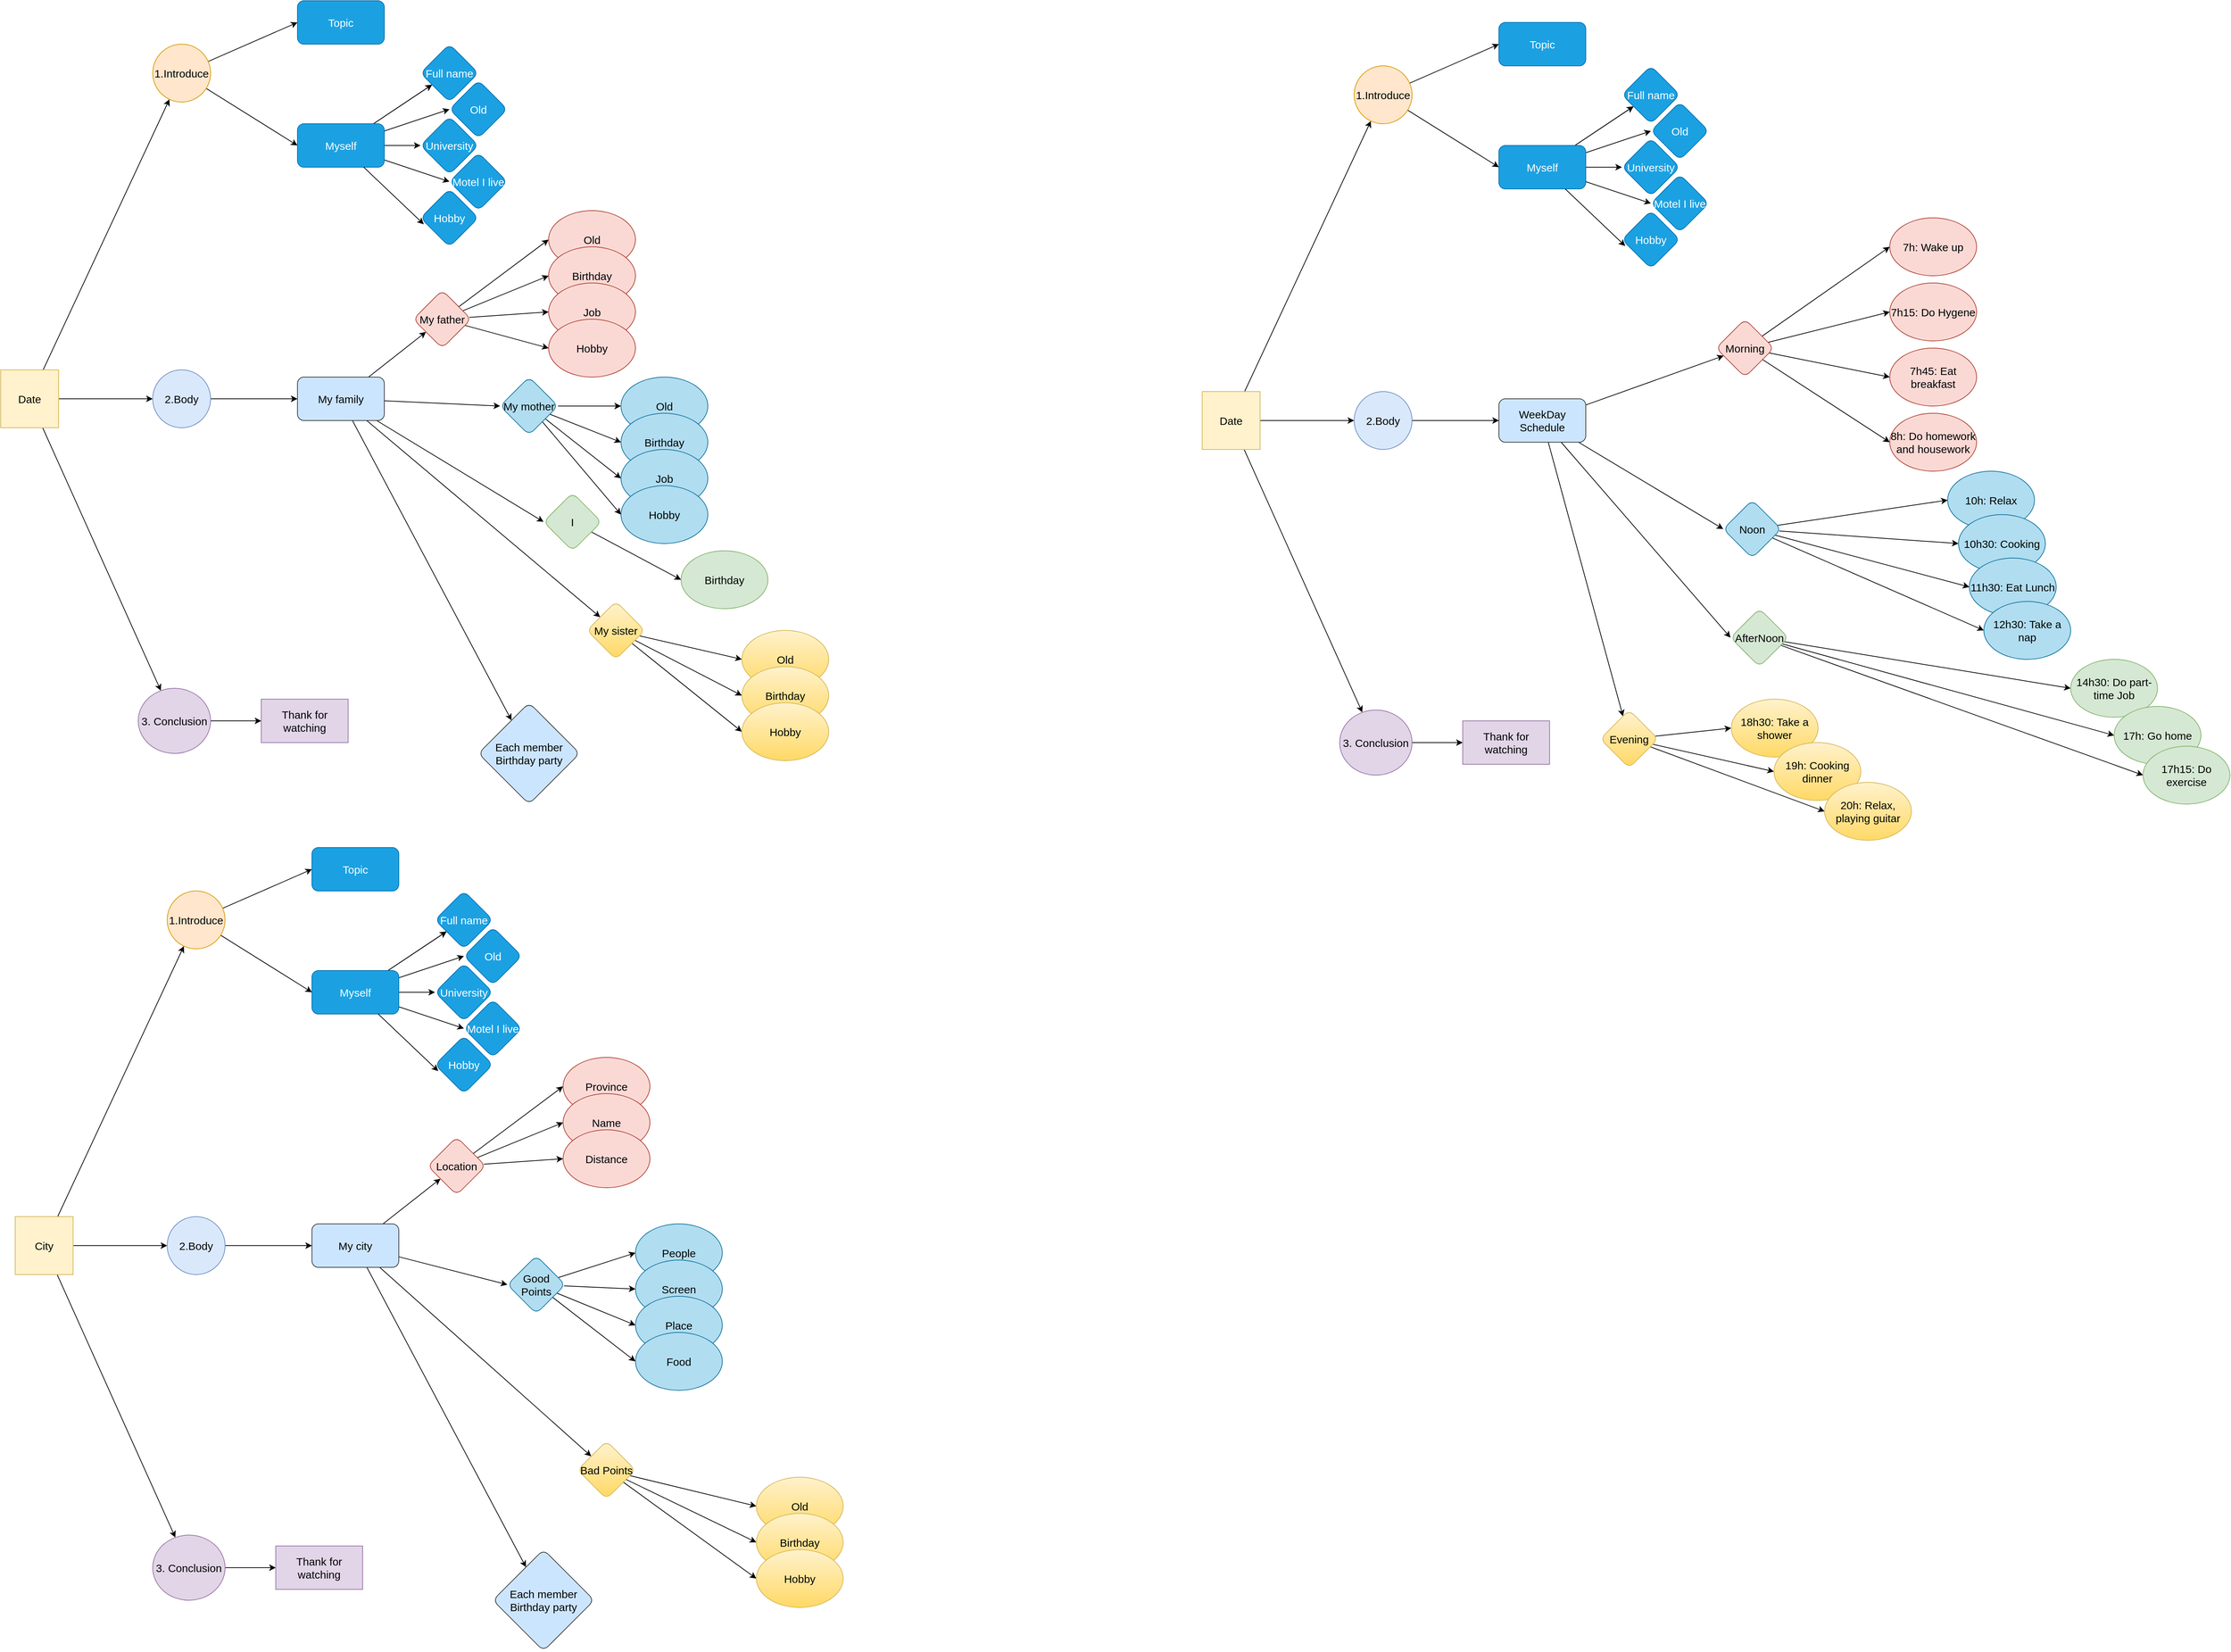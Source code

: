 <mxfile version="26.0.8">
  <diagram id="C5RBs43oDa-KdzZeNtuy" name="Page-1">
    <mxGraphModel dx="1226" dy="674" grid="1" gridSize="10" guides="1" tooltips="1" connect="1" arrows="1" fold="1" page="1" pageScale="1" pageWidth="827" pageHeight="1169" math="0" shadow="0">
      <root>
        <mxCell id="WIyWlLk6GJQsqaUBKTNV-0" />
        <mxCell id="WIyWlLk6GJQsqaUBKTNV-1" parent="WIyWlLk6GJQsqaUBKTNV-0" />
        <mxCell id="n8xYsL2Tcehl7fB6EfHI-2" value="" style="rounded=0;orthogonalLoop=1;jettySize=auto;html=1;fontSize=15;" parent="WIyWlLk6GJQsqaUBKTNV-1" source="n8xYsL2Tcehl7fB6EfHI-0" target="n8xYsL2Tcehl7fB6EfHI-1" edge="1">
          <mxGeometry relative="1" as="geometry" />
        </mxCell>
        <mxCell id="n8xYsL2Tcehl7fB6EfHI-4" value="" style="edgeStyle=none;rounded=0;orthogonalLoop=1;jettySize=auto;html=1;fontSize=15;" parent="WIyWlLk6GJQsqaUBKTNV-1" source="n8xYsL2Tcehl7fB6EfHI-0" target="n8xYsL2Tcehl7fB6EfHI-3" edge="1">
          <mxGeometry relative="1" as="geometry" />
        </mxCell>
        <mxCell id="n8xYsL2Tcehl7fB6EfHI-6" value="" style="edgeStyle=none;rounded=0;orthogonalLoop=1;jettySize=auto;html=1;fontSize=15;" parent="WIyWlLk6GJQsqaUBKTNV-1" source="n8xYsL2Tcehl7fB6EfHI-0" target="n8xYsL2Tcehl7fB6EfHI-5" edge="1">
          <mxGeometry relative="1" as="geometry" />
        </mxCell>
        <mxCell id="n8xYsL2Tcehl7fB6EfHI-0" value="Date" style="whiteSpace=wrap;html=1;aspect=fixed;fillColor=#fff2cc;strokeColor=#d6b656;fontSize=15;" parent="WIyWlLk6GJQsqaUBKTNV-1" vertex="1">
          <mxGeometry x="70" y="530" width="80" height="80" as="geometry" />
        </mxCell>
        <mxCell id="n8xYsL2Tcehl7fB6EfHI-8" value="" style="edgeStyle=none;rounded=0;orthogonalLoop=1;jettySize=auto;html=1;entryX=0;entryY=0.5;entryDx=0;entryDy=0;fontSize=15;" parent="WIyWlLk6GJQsqaUBKTNV-1" source="n8xYsL2Tcehl7fB6EfHI-1" target="n8xYsL2Tcehl7fB6EfHI-9" edge="1">
          <mxGeometry relative="1" as="geometry">
            <mxPoint x="501.739" y="111.739" as="targetPoint" />
          </mxGeometry>
        </mxCell>
        <mxCell id="n8xYsL2Tcehl7fB6EfHI-11" style="edgeStyle=none;rounded=0;orthogonalLoop=1;jettySize=auto;html=1;entryX=0;entryY=0.5;entryDx=0;entryDy=0;fontSize=15;" parent="WIyWlLk6GJQsqaUBKTNV-1" source="n8xYsL2Tcehl7fB6EfHI-1" target="n8xYsL2Tcehl7fB6EfHI-10" edge="1">
          <mxGeometry relative="1" as="geometry" />
        </mxCell>
        <mxCell id="n8xYsL2Tcehl7fB6EfHI-1" value="1.Introduce" style="ellipse;whiteSpace=wrap;html=1;fillColor=#ffe6cc;strokeColor=#d79b00;fontSize=15;" parent="WIyWlLk6GJQsqaUBKTNV-1" vertex="1">
          <mxGeometry x="280" y="80" width="80" height="80" as="geometry" />
        </mxCell>
        <mxCell id="n8xYsL2Tcehl7fB6EfHI-28" style="edgeStyle=none;rounded=0;orthogonalLoop=1;jettySize=auto;html=1;entryX=0;entryY=0.5;entryDx=0;entryDy=0;fontSize=15;" parent="WIyWlLk6GJQsqaUBKTNV-1" source="n8xYsL2Tcehl7fB6EfHI-3" target="n8xYsL2Tcehl7fB6EfHI-27" edge="1">
          <mxGeometry relative="1" as="geometry" />
        </mxCell>
        <mxCell id="n8xYsL2Tcehl7fB6EfHI-3" value="2.Body" style="ellipse;whiteSpace=wrap;html=1;fillColor=#dae8fc;strokeColor=#6c8ebf;fontSize=15;" parent="WIyWlLk6GJQsqaUBKTNV-1" vertex="1">
          <mxGeometry x="280" y="530" width="80" height="80" as="geometry" />
        </mxCell>
        <mxCell id="n8xYsL2Tcehl7fB6EfHI-69" value="" style="edgeStyle=none;rounded=0;orthogonalLoop=1;jettySize=auto;html=1;fontSize=15;" parent="WIyWlLk6GJQsqaUBKTNV-1" source="n8xYsL2Tcehl7fB6EfHI-5" target="n8xYsL2Tcehl7fB6EfHI-68" edge="1">
          <mxGeometry relative="1" as="geometry" />
        </mxCell>
        <mxCell id="n8xYsL2Tcehl7fB6EfHI-5" value="3. Conclusion" style="ellipse;whiteSpace=wrap;html=1;fillColor=#e1d5e7;strokeColor=#9673a6;fontSize=15;" parent="WIyWlLk6GJQsqaUBKTNV-1" vertex="1">
          <mxGeometry x="260" y="970" width="100" height="90" as="geometry" />
        </mxCell>
        <mxCell id="n8xYsL2Tcehl7fB6EfHI-9" value="Topic" style="rounded=1;whiteSpace=wrap;html=1;fillColor=#1ba1e2;strokeColor=#006EAF;fontColor=#ffffff;fontSize=15;" parent="WIyWlLk6GJQsqaUBKTNV-1" vertex="1">
          <mxGeometry x="480" y="20" width="120" height="60" as="geometry" />
        </mxCell>
        <mxCell id="n8xYsL2Tcehl7fB6EfHI-14" value="" style="edgeStyle=none;rounded=0;orthogonalLoop=1;jettySize=auto;html=1;fontSize=15;" parent="WIyWlLk6GJQsqaUBKTNV-1" source="n8xYsL2Tcehl7fB6EfHI-10" target="n8xYsL2Tcehl7fB6EfHI-13" edge="1">
          <mxGeometry relative="1" as="geometry" />
        </mxCell>
        <mxCell id="n8xYsL2Tcehl7fB6EfHI-15" value="" style="edgeStyle=none;rounded=0;orthogonalLoop=1;jettySize=auto;html=1;fontSize=15;" parent="WIyWlLk6GJQsqaUBKTNV-1" source="n8xYsL2Tcehl7fB6EfHI-10" target="n8xYsL2Tcehl7fB6EfHI-13" edge="1">
          <mxGeometry relative="1" as="geometry" />
        </mxCell>
        <mxCell id="n8xYsL2Tcehl7fB6EfHI-20" style="edgeStyle=none;rounded=0;orthogonalLoop=1;jettySize=auto;html=1;entryX=0;entryY=0.5;entryDx=0;entryDy=0;fontSize=15;" parent="WIyWlLk6GJQsqaUBKTNV-1" source="n8xYsL2Tcehl7fB6EfHI-10" target="n8xYsL2Tcehl7fB6EfHI-17" edge="1">
          <mxGeometry relative="1" as="geometry" />
        </mxCell>
        <mxCell id="n8xYsL2Tcehl7fB6EfHI-21" style="edgeStyle=none;rounded=0;orthogonalLoop=1;jettySize=auto;html=1;entryX=0;entryY=0.5;entryDx=0;entryDy=0;fontSize=15;" parent="WIyWlLk6GJQsqaUBKTNV-1" source="n8xYsL2Tcehl7fB6EfHI-10" target="n8xYsL2Tcehl7fB6EfHI-18" edge="1">
          <mxGeometry relative="1" as="geometry" />
        </mxCell>
        <mxCell id="n8xYsL2Tcehl7fB6EfHI-26" style="edgeStyle=none;rounded=0;orthogonalLoop=1;jettySize=auto;html=1;entryX=0;entryY=0.5;entryDx=0;entryDy=0;fontSize=15;" parent="WIyWlLk6GJQsqaUBKTNV-1" source="n8xYsL2Tcehl7fB6EfHI-10" target="n8xYsL2Tcehl7fB6EfHI-16" edge="1">
          <mxGeometry relative="1" as="geometry" />
        </mxCell>
        <mxCell id="n8xYsL2Tcehl7fB6EfHI-10" value="Myself" style="rounded=1;whiteSpace=wrap;html=1;fillColor=#1ba1e2;fontColor=#ffffff;strokeColor=#006EAF;fontSize=15;" parent="WIyWlLk6GJQsqaUBKTNV-1" vertex="1">
          <mxGeometry x="480" y="190" width="120" height="60" as="geometry" />
        </mxCell>
        <mxCell id="n8xYsL2Tcehl7fB6EfHI-13" value="Full name" style="rhombus;whiteSpace=wrap;html=1;rounded=1;fillColor=#1ba1e2;fontColor=#ffffff;strokeColor=#006EAF;fontSize=15;" parent="WIyWlLk6GJQsqaUBKTNV-1" vertex="1">
          <mxGeometry x="650" y="80" width="80" height="80" as="geometry" />
        </mxCell>
        <mxCell id="n8xYsL2Tcehl7fB6EfHI-16" value="Old" style="rhombus;whiteSpace=wrap;html=1;rounded=1;fillColor=#1ba1e2;fontColor=#ffffff;strokeColor=#006EAF;fontSize=15;" parent="WIyWlLk6GJQsqaUBKTNV-1" vertex="1">
          <mxGeometry x="690" y="130" width="80" height="80" as="geometry" />
        </mxCell>
        <mxCell id="n8xYsL2Tcehl7fB6EfHI-17" value="University" style="rhombus;whiteSpace=wrap;html=1;rounded=1;fillColor=#1ba1e2;fontColor=#ffffff;strokeColor=#006EAF;fontSize=15;" parent="WIyWlLk6GJQsqaUBKTNV-1" vertex="1">
          <mxGeometry x="650" y="180" width="80" height="80" as="geometry" />
        </mxCell>
        <mxCell id="n8xYsL2Tcehl7fB6EfHI-18" value="Motel I live" style="rhombus;whiteSpace=wrap;html=1;rounded=1;fillColor=#1ba1e2;fontColor=#ffffff;strokeColor=#006EAF;fontSize=15;" parent="WIyWlLk6GJQsqaUBKTNV-1" vertex="1">
          <mxGeometry x="690" y="230" width="80" height="80" as="geometry" />
        </mxCell>
        <mxCell id="n8xYsL2Tcehl7fB6EfHI-23" value="Hobby" style="rhombus;whiteSpace=wrap;html=1;rounded=1;fillColor=#1ba1e2;fontColor=#ffffff;strokeColor=#006EAF;fontSize=15;" parent="WIyWlLk6GJQsqaUBKTNV-1" vertex="1">
          <mxGeometry x="650" y="280" width="80" height="80" as="geometry" />
        </mxCell>
        <mxCell id="n8xYsL2Tcehl7fB6EfHI-24" style="edgeStyle=none;rounded=0;orthogonalLoop=1;jettySize=auto;html=1;entryX=0.057;entryY=0.611;entryDx=0;entryDy=0;entryPerimeter=0;fontSize=15;" parent="WIyWlLk6GJQsqaUBKTNV-1" source="n8xYsL2Tcehl7fB6EfHI-10" target="n8xYsL2Tcehl7fB6EfHI-23" edge="1">
          <mxGeometry relative="1" as="geometry" />
        </mxCell>
        <mxCell id="n8xYsL2Tcehl7fB6EfHI-30" value="" style="edgeStyle=none;rounded=0;orthogonalLoop=1;jettySize=auto;html=1;fontSize=15;" parent="WIyWlLk6GJQsqaUBKTNV-1" source="n8xYsL2Tcehl7fB6EfHI-27" target="n8xYsL2Tcehl7fB6EfHI-29" edge="1">
          <mxGeometry relative="1" as="geometry" />
        </mxCell>
        <mxCell id="n8xYsL2Tcehl7fB6EfHI-32" value="" style="edgeStyle=none;rounded=0;orthogonalLoop=1;jettySize=auto;html=1;entryX=0;entryY=0.5;entryDx=0;entryDy=0;fontSize=15;" parent="WIyWlLk6GJQsqaUBKTNV-1" source="n8xYsL2Tcehl7fB6EfHI-27" target="n8xYsL2Tcehl7fB6EfHI-49" edge="1">
          <mxGeometry relative="1" as="geometry">
            <mxPoint x="640" y="570" as="targetPoint" />
          </mxGeometry>
        </mxCell>
        <mxCell id="n8xYsL2Tcehl7fB6EfHI-35" style="edgeStyle=none;rounded=0;orthogonalLoop=1;jettySize=auto;html=1;entryX=0;entryY=0.5;entryDx=0;entryDy=0;fontSize=15;" parent="WIyWlLk6GJQsqaUBKTNV-1" source="n8xYsL2Tcehl7fB6EfHI-27" target="n8xYsL2Tcehl7fB6EfHI-33" edge="1">
          <mxGeometry relative="1" as="geometry" />
        </mxCell>
        <mxCell id="n8xYsL2Tcehl7fB6EfHI-37" value="" style="edgeStyle=none;rounded=0;orthogonalLoop=1;jettySize=auto;html=1;fontSize=15;" parent="WIyWlLk6GJQsqaUBKTNV-1" source="n8xYsL2Tcehl7fB6EfHI-27" target="n8xYsL2Tcehl7fB6EfHI-36" edge="1">
          <mxGeometry relative="1" as="geometry" />
        </mxCell>
        <mxCell id="n8xYsL2Tcehl7fB6EfHI-67" value="" style="edgeStyle=none;rounded=0;orthogonalLoop=1;jettySize=auto;html=1;fontSize=15;" parent="WIyWlLk6GJQsqaUBKTNV-1" source="n8xYsL2Tcehl7fB6EfHI-27" target="n8xYsL2Tcehl7fB6EfHI-66" edge="1">
          <mxGeometry relative="1" as="geometry" />
        </mxCell>
        <mxCell id="n8xYsL2Tcehl7fB6EfHI-27" value="My family" style="rounded=1;whiteSpace=wrap;html=1;fillColor=#cce5ff;strokeColor=#36393d;fontSize=15;" parent="WIyWlLk6GJQsqaUBKTNV-1" vertex="1">
          <mxGeometry x="480" y="540" width="120" height="60" as="geometry" />
        </mxCell>
        <mxCell id="n8xYsL2Tcehl7fB6EfHI-39" style="edgeStyle=none;rounded=0;orthogonalLoop=1;jettySize=auto;html=1;entryX=0;entryY=0.5;entryDx=0;entryDy=0;fontSize=15;" parent="WIyWlLk6GJQsqaUBKTNV-1" source="n8xYsL2Tcehl7fB6EfHI-29" target="n8xYsL2Tcehl7fB6EfHI-38" edge="1">
          <mxGeometry relative="1" as="geometry" />
        </mxCell>
        <mxCell id="n8xYsL2Tcehl7fB6EfHI-44" style="edgeStyle=none;rounded=0;orthogonalLoop=1;jettySize=auto;html=1;entryX=0;entryY=0.5;entryDx=0;entryDy=0;fontSize=15;" parent="WIyWlLk6GJQsqaUBKTNV-1" source="n8xYsL2Tcehl7fB6EfHI-29" target="n8xYsL2Tcehl7fB6EfHI-42" edge="1">
          <mxGeometry relative="1" as="geometry" />
        </mxCell>
        <mxCell id="n8xYsL2Tcehl7fB6EfHI-45" style="edgeStyle=none;rounded=0;orthogonalLoop=1;jettySize=auto;html=1;entryX=0;entryY=0.5;entryDx=0;entryDy=0;fontSize=15;" parent="WIyWlLk6GJQsqaUBKTNV-1" source="n8xYsL2Tcehl7fB6EfHI-29" target="n8xYsL2Tcehl7fB6EfHI-43" edge="1">
          <mxGeometry relative="1" as="geometry" />
        </mxCell>
        <mxCell id="n8xYsL2Tcehl7fB6EfHI-60" style="edgeStyle=none;rounded=0;orthogonalLoop=1;jettySize=auto;html=1;entryX=0;entryY=0.5;entryDx=0;entryDy=0;fontSize=15;" parent="WIyWlLk6GJQsqaUBKTNV-1" source="n8xYsL2Tcehl7fB6EfHI-29" target="n8xYsL2Tcehl7fB6EfHI-59" edge="1">
          <mxGeometry relative="1" as="geometry" />
        </mxCell>
        <mxCell id="n8xYsL2Tcehl7fB6EfHI-29" value="My father" style="rhombus;whiteSpace=wrap;html=1;rounded=1;fillColor=#fad9d5;strokeColor=#ae4132;fontSize=15;" parent="WIyWlLk6GJQsqaUBKTNV-1" vertex="1">
          <mxGeometry x="640" y="420" width="80" height="80" as="geometry" />
        </mxCell>
        <mxCell id="n8xYsL2Tcehl7fB6EfHI-54" style="edgeStyle=none;rounded=0;orthogonalLoop=1;jettySize=auto;html=1;entryX=0;entryY=0.5;entryDx=0;entryDy=0;fontSize=15;" parent="WIyWlLk6GJQsqaUBKTNV-1" source="n8xYsL2Tcehl7fB6EfHI-33" target="n8xYsL2Tcehl7fB6EfHI-53" edge="1">
          <mxGeometry relative="1" as="geometry" />
        </mxCell>
        <mxCell id="n8xYsL2Tcehl7fB6EfHI-33" value="I" style="rhombus;whiteSpace=wrap;html=1;rounded=1;fillColor=#d5e8d4;strokeColor=#82b366;fontSize=15;" parent="WIyWlLk6GJQsqaUBKTNV-1" vertex="1">
          <mxGeometry x="820" y="700" width="80" height="80" as="geometry" />
        </mxCell>
        <mxCell id="n8xYsL2Tcehl7fB6EfHI-57" style="edgeStyle=none;rounded=0;orthogonalLoop=1;jettySize=auto;html=1;entryX=0;entryY=0.5;entryDx=0;entryDy=0;fontSize=15;" parent="WIyWlLk6GJQsqaUBKTNV-1" source="n8xYsL2Tcehl7fB6EfHI-36" target="n8xYsL2Tcehl7fB6EfHI-55" edge="1">
          <mxGeometry relative="1" as="geometry" />
        </mxCell>
        <mxCell id="n8xYsL2Tcehl7fB6EfHI-58" style="edgeStyle=none;rounded=0;orthogonalLoop=1;jettySize=auto;html=1;entryX=0;entryY=0.5;entryDx=0;entryDy=0;fontSize=15;" parent="WIyWlLk6GJQsqaUBKTNV-1" source="n8xYsL2Tcehl7fB6EfHI-36" target="n8xYsL2Tcehl7fB6EfHI-56" edge="1">
          <mxGeometry relative="1" as="geometry" />
        </mxCell>
        <mxCell id="n8xYsL2Tcehl7fB6EfHI-64" style="edgeStyle=none;rounded=0;orthogonalLoop=1;jettySize=auto;html=1;entryX=0;entryY=0.5;entryDx=0;entryDy=0;fontSize=15;" parent="WIyWlLk6GJQsqaUBKTNV-1" source="n8xYsL2Tcehl7fB6EfHI-36" target="n8xYsL2Tcehl7fB6EfHI-63" edge="1">
          <mxGeometry relative="1" as="geometry" />
        </mxCell>
        <mxCell id="n8xYsL2Tcehl7fB6EfHI-36" value="My sister" style="rhombus;whiteSpace=wrap;html=1;rounded=1;fillColor=#fff2cc;gradientColor=#ffd966;strokeColor=#d6b656;fontSize=15;" parent="WIyWlLk6GJQsqaUBKTNV-1" vertex="1">
          <mxGeometry x="880" y="850" width="80" height="80" as="geometry" />
        </mxCell>
        <mxCell id="n8xYsL2Tcehl7fB6EfHI-38" value="Old" style="ellipse;whiteSpace=wrap;html=1;fillColor=#fad9d5;strokeColor=#ae4132;fontSize=15;" parent="WIyWlLk6GJQsqaUBKTNV-1" vertex="1">
          <mxGeometry x="827" y="310" width="120" height="80" as="geometry" />
        </mxCell>
        <mxCell id="n8xYsL2Tcehl7fB6EfHI-43" value="Birthday" style="ellipse;whiteSpace=wrap;html=1;fillColor=#fad9d5;strokeColor=#ae4132;fontSize=15;" parent="WIyWlLk6GJQsqaUBKTNV-1" vertex="1">
          <mxGeometry x="827" y="360" width="120" height="80" as="geometry" />
        </mxCell>
        <mxCell id="n8xYsL2Tcehl7fB6EfHI-46" style="edgeStyle=none;rounded=0;orthogonalLoop=1;jettySize=auto;html=1;entryX=0;entryY=0.5;entryDx=0;entryDy=0;fontSize=15;" parent="WIyWlLk6GJQsqaUBKTNV-1" source="n8xYsL2Tcehl7fB6EfHI-49" target="n8xYsL2Tcehl7fB6EfHI-50" edge="1">
          <mxGeometry relative="1" as="geometry" />
        </mxCell>
        <mxCell id="n8xYsL2Tcehl7fB6EfHI-47" style="edgeStyle=none;rounded=0;orthogonalLoop=1;jettySize=auto;html=1;entryX=0;entryY=0.5;entryDx=0;entryDy=0;fontSize=15;" parent="WIyWlLk6GJQsqaUBKTNV-1" source="n8xYsL2Tcehl7fB6EfHI-49" target="n8xYsL2Tcehl7fB6EfHI-51" edge="1">
          <mxGeometry relative="1" as="geometry" />
        </mxCell>
        <mxCell id="n8xYsL2Tcehl7fB6EfHI-48" style="edgeStyle=none;rounded=0;orthogonalLoop=1;jettySize=auto;html=1;entryX=0;entryY=0.5;entryDx=0;entryDy=0;fontSize=15;" parent="WIyWlLk6GJQsqaUBKTNV-1" source="n8xYsL2Tcehl7fB6EfHI-49" target="n8xYsL2Tcehl7fB6EfHI-52" edge="1">
          <mxGeometry relative="1" as="geometry" />
        </mxCell>
        <mxCell id="n8xYsL2Tcehl7fB6EfHI-62" style="edgeStyle=none;rounded=0;orthogonalLoop=1;jettySize=auto;html=1;entryX=0;entryY=0.5;entryDx=0;entryDy=0;fontSize=15;" parent="WIyWlLk6GJQsqaUBKTNV-1" source="n8xYsL2Tcehl7fB6EfHI-49" target="n8xYsL2Tcehl7fB6EfHI-61" edge="1">
          <mxGeometry relative="1" as="geometry" />
        </mxCell>
        <mxCell id="n8xYsL2Tcehl7fB6EfHI-49" value="My mother" style="rhombus;whiteSpace=wrap;html=1;rounded=1;fillColor=#b1ddf0;strokeColor=#10739e;fontSize=15;" parent="WIyWlLk6GJQsqaUBKTNV-1" vertex="1">
          <mxGeometry x="760" y="540" width="80" height="80" as="geometry" />
        </mxCell>
        <mxCell id="n8xYsL2Tcehl7fB6EfHI-50" value="Old" style="ellipse;whiteSpace=wrap;html=1;fillColor=#b1ddf0;strokeColor=#10739e;fontSize=15;" parent="WIyWlLk6GJQsqaUBKTNV-1" vertex="1">
          <mxGeometry x="927" y="540" width="120" height="80" as="geometry" />
        </mxCell>
        <mxCell id="n8xYsL2Tcehl7fB6EfHI-52" value="Birthday" style="ellipse;whiteSpace=wrap;html=1;fillColor=#b1ddf0;strokeColor=#10739e;fontSize=15;" parent="WIyWlLk6GJQsqaUBKTNV-1" vertex="1">
          <mxGeometry x="927" y="590" width="120" height="80" as="geometry" />
        </mxCell>
        <mxCell id="n8xYsL2Tcehl7fB6EfHI-53" value="Birthday" style="ellipse;whiteSpace=wrap;html=1;fillColor=#d5e8d4;strokeColor=#82b366;fontSize=15;" parent="WIyWlLk6GJQsqaUBKTNV-1" vertex="1">
          <mxGeometry x="1010" y="780" width="120" height="80" as="geometry" />
        </mxCell>
        <mxCell id="n8xYsL2Tcehl7fB6EfHI-55" value="Old" style="ellipse;whiteSpace=wrap;html=1;fillColor=#fff2cc;gradientColor=#ffd966;strokeColor=#d6b656;fontSize=15;" parent="WIyWlLk6GJQsqaUBKTNV-1" vertex="1">
          <mxGeometry x="1094" y="890" width="120" height="80" as="geometry" />
        </mxCell>
        <mxCell id="n8xYsL2Tcehl7fB6EfHI-56" value="Birthday" style="ellipse;whiteSpace=wrap;html=1;fillColor=#fff2cc;gradientColor=#ffd966;strokeColor=#d6b656;fontSize=15;" parent="WIyWlLk6GJQsqaUBKTNV-1" vertex="1">
          <mxGeometry x="1094" y="940" width="120" height="80" as="geometry" />
        </mxCell>
        <mxCell id="n8xYsL2Tcehl7fB6EfHI-42" value="Job" style="ellipse;whiteSpace=wrap;html=1;fillColor=#fad9d5;strokeColor=#ae4132;fontSize=15;" parent="WIyWlLk6GJQsqaUBKTNV-1" vertex="1">
          <mxGeometry x="827" y="410" width="120" height="80" as="geometry" />
        </mxCell>
        <mxCell id="n8xYsL2Tcehl7fB6EfHI-59" value="Hobby" style="ellipse;whiteSpace=wrap;html=1;fillColor=#fad9d5;strokeColor=#ae4132;fontSize=15;" parent="WIyWlLk6GJQsqaUBKTNV-1" vertex="1">
          <mxGeometry x="827" y="460" width="120" height="80" as="geometry" />
        </mxCell>
        <mxCell id="n8xYsL2Tcehl7fB6EfHI-51" value="Job" style="ellipse;whiteSpace=wrap;html=1;fillColor=#b1ddf0;strokeColor=#10739e;fontSize=15;" parent="WIyWlLk6GJQsqaUBKTNV-1" vertex="1">
          <mxGeometry x="927" y="640" width="120" height="80" as="geometry" />
        </mxCell>
        <mxCell id="n8xYsL2Tcehl7fB6EfHI-61" value="Hobby" style="ellipse;whiteSpace=wrap;html=1;fillColor=#b1ddf0;strokeColor=#10739e;fontSize=15;" parent="WIyWlLk6GJQsqaUBKTNV-1" vertex="1">
          <mxGeometry x="927" y="690" width="120" height="80" as="geometry" />
        </mxCell>
        <mxCell id="n8xYsL2Tcehl7fB6EfHI-63" value="Hobby" style="ellipse;whiteSpace=wrap;html=1;fillColor=#fff2cc;gradientColor=#ffd966;strokeColor=#d6b656;fontSize=15;" parent="WIyWlLk6GJQsqaUBKTNV-1" vertex="1">
          <mxGeometry x="1094" y="990" width="120" height="80" as="geometry" />
        </mxCell>
        <mxCell id="n8xYsL2Tcehl7fB6EfHI-66" value="Each member Birthday party" style="rhombus;whiteSpace=wrap;html=1;fillColor=#cce5ff;strokeColor=#36393d;rounded=1;fontSize=15;" parent="WIyWlLk6GJQsqaUBKTNV-1" vertex="1">
          <mxGeometry x="730" y="990" width="140" height="140" as="geometry" />
        </mxCell>
        <mxCell id="n8xYsL2Tcehl7fB6EfHI-68" value="Thank for watching" style="whiteSpace=wrap;html=1;fillColor=#e1d5e7;strokeColor=#9673a6;fontSize=15;" parent="WIyWlLk6GJQsqaUBKTNV-1" vertex="1">
          <mxGeometry x="430" y="985" width="120" height="60" as="geometry" />
        </mxCell>
        <mxCell id="KPDiQZF1EY9_WfjJIa8t-0" value="" style="rounded=0;orthogonalLoop=1;jettySize=auto;html=1;fontSize=15;" parent="WIyWlLk6GJQsqaUBKTNV-1" source="KPDiQZF1EY9_WfjJIa8t-3" target="KPDiQZF1EY9_WfjJIa8t-6" edge="1">
          <mxGeometry relative="1" as="geometry" />
        </mxCell>
        <mxCell id="KPDiQZF1EY9_WfjJIa8t-1" value="" style="edgeStyle=none;rounded=0;orthogonalLoop=1;jettySize=auto;html=1;fontSize=15;" parent="WIyWlLk6GJQsqaUBKTNV-1" source="KPDiQZF1EY9_WfjJIa8t-3" target="KPDiQZF1EY9_WfjJIa8t-8" edge="1">
          <mxGeometry relative="1" as="geometry" />
        </mxCell>
        <mxCell id="KPDiQZF1EY9_WfjJIa8t-2" value="" style="edgeStyle=none;rounded=0;orthogonalLoop=1;jettySize=auto;html=1;fontSize=15;" parent="WIyWlLk6GJQsqaUBKTNV-1" source="KPDiQZF1EY9_WfjJIa8t-3" target="KPDiQZF1EY9_WfjJIa8t-10" edge="1">
          <mxGeometry relative="1" as="geometry" />
        </mxCell>
        <mxCell id="KPDiQZF1EY9_WfjJIa8t-3" value="Date" style="whiteSpace=wrap;html=1;aspect=fixed;fillColor=#fff2cc;strokeColor=#d6b656;fontSize=15;" parent="WIyWlLk6GJQsqaUBKTNV-1" vertex="1">
          <mxGeometry x="1730" y="560" width="80" height="80" as="geometry" />
        </mxCell>
        <mxCell id="KPDiQZF1EY9_WfjJIa8t-4" value="" style="edgeStyle=none;rounded=0;orthogonalLoop=1;jettySize=auto;html=1;entryX=0;entryY=0.5;entryDx=0;entryDy=0;fontSize=15;" parent="WIyWlLk6GJQsqaUBKTNV-1" source="KPDiQZF1EY9_WfjJIa8t-6" target="KPDiQZF1EY9_WfjJIa8t-11" edge="1">
          <mxGeometry relative="1" as="geometry">
            <mxPoint x="2161.739" y="141.739" as="targetPoint" />
          </mxGeometry>
        </mxCell>
        <mxCell id="KPDiQZF1EY9_WfjJIa8t-5" style="edgeStyle=none;rounded=0;orthogonalLoop=1;jettySize=auto;html=1;entryX=0;entryY=0.5;entryDx=0;entryDy=0;fontSize=15;" parent="WIyWlLk6GJQsqaUBKTNV-1" source="KPDiQZF1EY9_WfjJIa8t-6" target="KPDiQZF1EY9_WfjJIa8t-17" edge="1">
          <mxGeometry relative="1" as="geometry" />
        </mxCell>
        <mxCell id="KPDiQZF1EY9_WfjJIa8t-6" value="1.Introduce" style="ellipse;whiteSpace=wrap;html=1;fillColor=#ffe6cc;strokeColor=#d79b00;fontSize=15;" parent="WIyWlLk6GJQsqaUBKTNV-1" vertex="1">
          <mxGeometry x="1940" y="110" width="80" height="80" as="geometry" />
        </mxCell>
        <mxCell id="KPDiQZF1EY9_WfjJIa8t-7" style="edgeStyle=none;rounded=0;orthogonalLoop=1;jettySize=auto;html=1;entryX=0;entryY=0.5;entryDx=0;entryDy=0;fontSize=15;" parent="WIyWlLk6GJQsqaUBKTNV-1" source="KPDiQZF1EY9_WfjJIa8t-8" target="KPDiQZF1EY9_WfjJIa8t-29" edge="1">
          <mxGeometry relative="1" as="geometry" />
        </mxCell>
        <mxCell id="KPDiQZF1EY9_WfjJIa8t-8" value="2.Body" style="ellipse;whiteSpace=wrap;html=1;fillColor=#dae8fc;strokeColor=#6c8ebf;fontSize=15;" parent="WIyWlLk6GJQsqaUBKTNV-1" vertex="1">
          <mxGeometry x="1940" y="560" width="80" height="80" as="geometry" />
        </mxCell>
        <mxCell id="KPDiQZF1EY9_WfjJIa8t-9" value="" style="edgeStyle=none;rounded=0;orthogonalLoop=1;jettySize=auto;html=1;fontSize=15;" parent="WIyWlLk6GJQsqaUBKTNV-1" source="KPDiQZF1EY9_WfjJIa8t-10" target="KPDiQZF1EY9_WfjJIa8t-59" edge="1">
          <mxGeometry relative="1" as="geometry" />
        </mxCell>
        <mxCell id="KPDiQZF1EY9_WfjJIa8t-10" value="3. Conclusion" style="ellipse;whiteSpace=wrap;html=1;fillColor=#e1d5e7;strokeColor=#9673a6;fontSize=15;" parent="WIyWlLk6GJQsqaUBKTNV-1" vertex="1">
          <mxGeometry x="1920" y="1000" width="100" height="90" as="geometry" />
        </mxCell>
        <mxCell id="KPDiQZF1EY9_WfjJIa8t-11" value="Topic" style="rounded=1;whiteSpace=wrap;html=1;fillColor=#1ba1e2;strokeColor=#006EAF;fontColor=#ffffff;fontSize=15;" parent="WIyWlLk6GJQsqaUBKTNV-1" vertex="1">
          <mxGeometry x="2140" y="50" width="120" height="60" as="geometry" />
        </mxCell>
        <mxCell id="KPDiQZF1EY9_WfjJIa8t-12" value="" style="edgeStyle=none;rounded=0;orthogonalLoop=1;jettySize=auto;html=1;fontSize=15;" parent="WIyWlLk6GJQsqaUBKTNV-1" source="KPDiQZF1EY9_WfjJIa8t-17" target="KPDiQZF1EY9_WfjJIa8t-18" edge="1">
          <mxGeometry relative="1" as="geometry" />
        </mxCell>
        <mxCell id="KPDiQZF1EY9_WfjJIa8t-13" value="" style="edgeStyle=none;rounded=0;orthogonalLoop=1;jettySize=auto;html=1;fontSize=15;" parent="WIyWlLk6GJQsqaUBKTNV-1" source="KPDiQZF1EY9_WfjJIa8t-17" target="KPDiQZF1EY9_WfjJIa8t-18" edge="1">
          <mxGeometry relative="1" as="geometry" />
        </mxCell>
        <mxCell id="KPDiQZF1EY9_WfjJIa8t-14" style="edgeStyle=none;rounded=0;orthogonalLoop=1;jettySize=auto;html=1;entryX=0;entryY=0.5;entryDx=0;entryDy=0;fontSize=15;" parent="WIyWlLk6GJQsqaUBKTNV-1" source="KPDiQZF1EY9_WfjJIa8t-17" target="KPDiQZF1EY9_WfjJIa8t-20" edge="1">
          <mxGeometry relative="1" as="geometry" />
        </mxCell>
        <mxCell id="KPDiQZF1EY9_WfjJIa8t-15" style="edgeStyle=none;rounded=0;orthogonalLoop=1;jettySize=auto;html=1;entryX=0;entryY=0.5;entryDx=0;entryDy=0;fontSize=15;" parent="WIyWlLk6GJQsqaUBKTNV-1" source="KPDiQZF1EY9_WfjJIa8t-17" target="KPDiQZF1EY9_WfjJIa8t-21" edge="1">
          <mxGeometry relative="1" as="geometry" />
        </mxCell>
        <mxCell id="KPDiQZF1EY9_WfjJIa8t-16" style="edgeStyle=none;rounded=0;orthogonalLoop=1;jettySize=auto;html=1;entryX=0;entryY=0.5;entryDx=0;entryDy=0;fontSize=15;" parent="WIyWlLk6GJQsqaUBKTNV-1" source="KPDiQZF1EY9_WfjJIa8t-17" target="KPDiQZF1EY9_WfjJIa8t-19" edge="1">
          <mxGeometry relative="1" as="geometry" />
        </mxCell>
        <mxCell id="KPDiQZF1EY9_WfjJIa8t-17" value="Myself" style="rounded=1;whiteSpace=wrap;html=1;fillColor=#1ba1e2;fontColor=#ffffff;strokeColor=#006EAF;fontSize=15;" parent="WIyWlLk6GJQsqaUBKTNV-1" vertex="1">
          <mxGeometry x="2140" y="220" width="120" height="60" as="geometry" />
        </mxCell>
        <mxCell id="KPDiQZF1EY9_WfjJIa8t-18" value="Full name" style="rhombus;whiteSpace=wrap;html=1;rounded=1;fillColor=#1ba1e2;fontColor=#ffffff;strokeColor=#006EAF;fontSize=15;" parent="WIyWlLk6GJQsqaUBKTNV-1" vertex="1">
          <mxGeometry x="2310" y="110" width="80" height="80" as="geometry" />
        </mxCell>
        <mxCell id="KPDiQZF1EY9_WfjJIa8t-19" value="Old" style="rhombus;whiteSpace=wrap;html=1;rounded=1;fillColor=#1ba1e2;fontColor=#ffffff;strokeColor=#006EAF;fontSize=15;" parent="WIyWlLk6GJQsqaUBKTNV-1" vertex="1">
          <mxGeometry x="2350" y="160" width="80" height="80" as="geometry" />
        </mxCell>
        <mxCell id="KPDiQZF1EY9_WfjJIa8t-20" value="University" style="rhombus;whiteSpace=wrap;html=1;rounded=1;fillColor=#1ba1e2;fontColor=#ffffff;strokeColor=#006EAF;fontSize=15;" parent="WIyWlLk6GJQsqaUBKTNV-1" vertex="1">
          <mxGeometry x="2310" y="210" width="80" height="80" as="geometry" />
        </mxCell>
        <mxCell id="KPDiQZF1EY9_WfjJIa8t-21" value="Motel I live" style="rhombus;whiteSpace=wrap;html=1;rounded=1;fillColor=#1ba1e2;fontColor=#ffffff;strokeColor=#006EAF;fontSize=15;" parent="WIyWlLk6GJQsqaUBKTNV-1" vertex="1">
          <mxGeometry x="2350" y="260" width="80" height="80" as="geometry" />
        </mxCell>
        <mxCell id="KPDiQZF1EY9_WfjJIa8t-22" value="Hobby" style="rhombus;whiteSpace=wrap;html=1;rounded=1;fillColor=#1ba1e2;fontColor=#ffffff;strokeColor=#006EAF;fontSize=15;" parent="WIyWlLk6GJQsqaUBKTNV-1" vertex="1">
          <mxGeometry x="2310" y="310" width="80" height="80" as="geometry" />
        </mxCell>
        <mxCell id="KPDiQZF1EY9_WfjJIa8t-23" style="edgeStyle=none;rounded=0;orthogonalLoop=1;jettySize=auto;html=1;entryX=0.057;entryY=0.611;entryDx=0;entryDy=0;entryPerimeter=0;fontSize=15;" parent="WIyWlLk6GJQsqaUBKTNV-1" source="KPDiQZF1EY9_WfjJIa8t-17" target="KPDiQZF1EY9_WfjJIa8t-22" edge="1">
          <mxGeometry relative="1" as="geometry" />
        </mxCell>
        <mxCell id="KPDiQZF1EY9_WfjJIa8t-24" value="" style="edgeStyle=none;rounded=0;orthogonalLoop=1;jettySize=auto;html=1;fontSize=15;" parent="WIyWlLk6GJQsqaUBKTNV-1" source="KPDiQZF1EY9_WfjJIa8t-29" target="KPDiQZF1EY9_WfjJIa8t-34" edge="1">
          <mxGeometry relative="1" as="geometry" />
        </mxCell>
        <mxCell id="KPDiQZF1EY9_WfjJIa8t-25" value="" style="edgeStyle=none;rounded=0;orthogonalLoop=1;jettySize=auto;html=1;entryX=0;entryY=0.5;entryDx=0;entryDy=0;fontSize=15;" parent="WIyWlLk6GJQsqaUBKTNV-1" source="KPDiQZF1EY9_WfjJIa8t-29" target="KPDiQZF1EY9_WfjJIa8t-47" edge="1">
          <mxGeometry relative="1" as="geometry">
            <mxPoint x="2300" y="600" as="targetPoint" />
          </mxGeometry>
        </mxCell>
        <mxCell id="KPDiQZF1EY9_WfjJIa8t-26" style="edgeStyle=none;rounded=0;orthogonalLoop=1;jettySize=auto;html=1;entryX=0;entryY=0.5;entryDx=0;entryDy=0;fontSize=15;" parent="WIyWlLk6GJQsqaUBKTNV-1" source="KPDiQZF1EY9_WfjJIa8t-29" target="KPDiQZF1EY9_WfjJIa8t-36" edge="1">
          <mxGeometry relative="1" as="geometry" />
        </mxCell>
        <mxCell id="KPDiQZF1EY9_WfjJIa8t-27" value="" style="edgeStyle=none;rounded=0;orthogonalLoop=1;jettySize=auto;html=1;fontSize=15;" parent="WIyWlLk6GJQsqaUBKTNV-1" source="KPDiQZF1EY9_WfjJIa8t-29" target="KPDiQZF1EY9_WfjJIa8t-40" edge="1">
          <mxGeometry relative="1" as="geometry" />
        </mxCell>
        <mxCell id="KPDiQZF1EY9_WfjJIa8t-29" value="WeekDay Schedule" style="rounded=1;whiteSpace=wrap;html=1;fillColor=#cce5ff;strokeColor=#36393d;fontSize=15;" parent="WIyWlLk6GJQsqaUBKTNV-1" vertex="1">
          <mxGeometry x="2140" y="570" width="120" height="60" as="geometry" />
        </mxCell>
        <mxCell id="KPDiQZF1EY9_WfjJIa8t-30" style="edgeStyle=none;rounded=0;orthogonalLoop=1;jettySize=auto;html=1;entryX=0;entryY=0.5;entryDx=0;entryDy=0;fontSize=15;" parent="WIyWlLk6GJQsqaUBKTNV-1" source="KPDiQZF1EY9_WfjJIa8t-34" target="KPDiQZF1EY9_WfjJIa8t-41" edge="1">
          <mxGeometry relative="1" as="geometry" />
        </mxCell>
        <mxCell id="KPDiQZF1EY9_WfjJIa8t-31" style="edgeStyle=none;rounded=0;orthogonalLoop=1;jettySize=auto;html=1;entryX=0;entryY=0.5;entryDx=0;entryDy=0;fontSize=15;" parent="WIyWlLk6GJQsqaUBKTNV-1" source="KPDiQZF1EY9_WfjJIa8t-34" target="KPDiQZF1EY9_WfjJIa8t-53" edge="1">
          <mxGeometry relative="1" as="geometry" />
        </mxCell>
        <mxCell id="KPDiQZF1EY9_WfjJIa8t-32" style="edgeStyle=none;rounded=0;orthogonalLoop=1;jettySize=auto;html=1;entryX=0;entryY=0.5;entryDx=0;entryDy=0;fontSize=15;" parent="WIyWlLk6GJQsqaUBKTNV-1" source="KPDiQZF1EY9_WfjJIa8t-34" target="KPDiQZF1EY9_WfjJIa8t-42" edge="1">
          <mxGeometry relative="1" as="geometry" />
        </mxCell>
        <mxCell id="KPDiQZF1EY9_WfjJIa8t-33" style="edgeStyle=none;rounded=0;orthogonalLoop=1;jettySize=auto;html=1;entryX=0;entryY=0.5;entryDx=0;entryDy=0;fontSize=15;" parent="WIyWlLk6GJQsqaUBKTNV-1" source="KPDiQZF1EY9_WfjJIa8t-34" target="KPDiQZF1EY9_WfjJIa8t-54" edge="1">
          <mxGeometry relative="1" as="geometry" />
        </mxCell>
        <mxCell id="KPDiQZF1EY9_WfjJIa8t-34" value="Morning" style="rhombus;whiteSpace=wrap;html=1;rounded=1;fillColor=#fad9d5;strokeColor=#ae4132;fontSize=15;" parent="WIyWlLk6GJQsqaUBKTNV-1" vertex="1">
          <mxGeometry x="2440" y="460" width="80" height="80" as="geometry" />
        </mxCell>
        <mxCell id="KPDiQZF1EY9_WfjJIa8t-35" style="edgeStyle=none;rounded=0;orthogonalLoop=1;jettySize=auto;html=1;entryX=0;entryY=0.5;entryDx=0;entryDy=0;fontSize=15;" parent="WIyWlLk6GJQsqaUBKTNV-1" source="KPDiQZF1EY9_WfjJIa8t-36" target="KPDiQZF1EY9_WfjJIa8t-50" edge="1">
          <mxGeometry relative="1" as="geometry" />
        </mxCell>
        <mxCell id="KPDiQZF1EY9_WfjJIa8t-64" style="rounded=0;orthogonalLoop=1;jettySize=auto;html=1;entryX=0;entryY=0.5;entryDx=0;entryDy=0;" parent="WIyWlLk6GJQsqaUBKTNV-1" source="KPDiQZF1EY9_WfjJIa8t-36" target="KPDiQZF1EY9_WfjJIa8t-61" edge="1">
          <mxGeometry relative="1" as="geometry" />
        </mxCell>
        <mxCell id="KPDiQZF1EY9_WfjJIa8t-65" style="edgeStyle=none;rounded=0;orthogonalLoop=1;jettySize=auto;html=1;entryX=0;entryY=0.5;entryDx=0;entryDy=0;" parent="WIyWlLk6GJQsqaUBKTNV-1" source="KPDiQZF1EY9_WfjJIa8t-36" target="KPDiQZF1EY9_WfjJIa8t-62" edge="1">
          <mxGeometry relative="1" as="geometry" />
        </mxCell>
        <mxCell id="KPDiQZF1EY9_WfjJIa8t-36" value="AfterNoon" style="rhombus;whiteSpace=wrap;html=1;rounded=1;fillColor=#d5e8d4;strokeColor=#82b366;fontSize=15;" parent="WIyWlLk6GJQsqaUBKTNV-1" vertex="1">
          <mxGeometry x="2460" y="860" width="80" height="80" as="geometry" />
        </mxCell>
        <mxCell id="KPDiQZF1EY9_WfjJIa8t-37" style="edgeStyle=none;rounded=0;orthogonalLoop=1;jettySize=auto;html=1;entryX=0;entryY=0.5;entryDx=0;entryDy=0;fontSize=15;" parent="WIyWlLk6GJQsqaUBKTNV-1" source="KPDiQZF1EY9_WfjJIa8t-40" target="KPDiQZF1EY9_WfjJIa8t-51" edge="1">
          <mxGeometry relative="1" as="geometry" />
        </mxCell>
        <mxCell id="KPDiQZF1EY9_WfjJIa8t-38" style="edgeStyle=none;rounded=0;orthogonalLoop=1;jettySize=auto;html=1;entryX=0;entryY=0.5;entryDx=0;entryDy=0;fontSize=15;" parent="WIyWlLk6GJQsqaUBKTNV-1" source="KPDiQZF1EY9_WfjJIa8t-40" target="KPDiQZF1EY9_WfjJIa8t-52" edge="1">
          <mxGeometry relative="1" as="geometry" />
        </mxCell>
        <mxCell id="KPDiQZF1EY9_WfjJIa8t-39" style="edgeStyle=none;rounded=0;orthogonalLoop=1;jettySize=auto;html=1;entryX=0;entryY=0.5;entryDx=0;entryDy=0;fontSize=15;" parent="WIyWlLk6GJQsqaUBKTNV-1" source="KPDiQZF1EY9_WfjJIa8t-40" target="KPDiQZF1EY9_WfjJIa8t-57" edge="1">
          <mxGeometry relative="1" as="geometry" />
        </mxCell>
        <mxCell id="KPDiQZF1EY9_WfjJIa8t-40" value="Evening" style="rhombus;whiteSpace=wrap;html=1;rounded=1;fillColor=#fff2cc;gradientColor=#ffd966;strokeColor=#d6b656;fontSize=15;" parent="WIyWlLk6GJQsqaUBKTNV-1" vertex="1">
          <mxGeometry x="2280" y="1000" width="80" height="80" as="geometry" />
        </mxCell>
        <mxCell id="KPDiQZF1EY9_WfjJIa8t-41" value="7h: Wake up" style="ellipse;whiteSpace=wrap;html=1;fillColor=#fad9d5;strokeColor=#ae4132;fontSize=15;" parent="WIyWlLk6GJQsqaUBKTNV-1" vertex="1">
          <mxGeometry x="2680" y="320" width="120" height="80" as="geometry" />
        </mxCell>
        <mxCell id="KPDiQZF1EY9_WfjJIa8t-42" value="7h15: Do Hygene" style="ellipse;whiteSpace=wrap;html=1;fillColor=#fad9d5;strokeColor=#ae4132;fontSize=15;" parent="WIyWlLk6GJQsqaUBKTNV-1" vertex="1">
          <mxGeometry x="2680" y="410" width="120" height="80" as="geometry" />
        </mxCell>
        <mxCell id="KPDiQZF1EY9_WfjJIa8t-43" style="edgeStyle=none;rounded=0;orthogonalLoop=1;jettySize=auto;html=1;entryX=0;entryY=0.5;entryDx=0;entryDy=0;fontSize=15;" parent="WIyWlLk6GJQsqaUBKTNV-1" source="KPDiQZF1EY9_WfjJIa8t-47" target="KPDiQZF1EY9_WfjJIa8t-48" edge="1">
          <mxGeometry relative="1" as="geometry" />
        </mxCell>
        <mxCell id="KPDiQZF1EY9_WfjJIa8t-44" style="edgeStyle=none;rounded=0;orthogonalLoop=1;jettySize=auto;html=1;entryX=0;entryY=0.5;entryDx=0;entryDy=0;fontSize=15;" parent="WIyWlLk6GJQsqaUBKTNV-1" source="KPDiQZF1EY9_WfjJIa8t-47" target="KPDiQZF1EY9_WfjJIa8t-55" edge="1">
          <mxGeometry relative="1" as="geometry" />
        </mxCell>
        <mxCell id="KPDiQZF1EY9_WfjJIa8t-45" style="edgeStyle=none;rounded=0;orthogonalLoop=1;jettySize=auto;html=1;entryX=0;entryY=0.5;entryDx=0;entryDy=0;fontSize=15;" parent="WIyWlLk6GJQsqaUBKTNV-1" source="KPDiQZF1EY9_WfjJIa8t-47" target="KPDiQZF1EY9_WfjJIa8t-49" edge="1">
          <mxGeometry relative="1" as="geometry" />
        </mxCell>
        <mxCell id="KPDiQZF1EY9_WfjJIa8t-46" style="edgeStyle=none;rounded=0;orthogonalLoop=1;jettySize=auto;html=1;entryX=0;entryY=0.5;entryDx=0;entryDy=0;fontSize=15;" parent="WIyWlLk6GJQsqaUBKTNV-1" source="KPDiQZF1EY9_WfjJIa8t-47" target="KPDiQZF1EY9_WfjJIa8t-56" edge="1">
          <mxGeometry relative="1" as="geometry" />
        </mxCell>
        <mxCell id="KPDiQZF1EY9_WfjJIa8t-47" value="Noon" style="rhombus;whiteSpace=wrap;html=1;rounded=1;fillColor=#b1ddf0;strokeColor=#10739e;fontSize=15;" parent="WIyWlLk6GJQsqaUBKTNV-1" vertex="1">
          <mxGeometry x="2450" y="710" width="80" height="80" as="geometry" />
        </mxCell>
        <mxCell id="KPDiQZF1EY9_WfjJIa8t-48" value="10h: Relax" style="ellipse;whiteSpace=wrap;html=1;fillColor=#b1ddf0;strokeColor=#10739e;fontSize=15;" parent="WIyWlLk6GJQsqaUBKTNV-1" vertex="1">
          <mxGeometry x="2760" y="670" width="120" height="80" as="geometry" />
        </mxCell>
        <mxCell id="KPDiQZF1EY9_WfjJIa8t-50" value="14h30: Do part-time Job" style="ellipse;whiteSpace=wrap;html=1;fillColor=#d5e8d4;strokeColor=#82b366;fontSize=15;" parent="WIyWlLk6GJQsqaUBKTNV-1" vertex="1">
          <mxGeometry x="2930" y="930" width="120" height="80" as="geometry" />
        </mxCell>
        <mxCell id="KPDiQZF1EY9_WfjJIa8t-51" value="18h30: Take a shower" style="ellipse;whiteSpace=wrap;html=1;fillColor=#fff2cc;gradientColor=#ffd966;strokeColor=#d6b656;fontSize=15;" parent="WIyWlLk6GJQsqaUBKTNV-1" vertex="1">
          <mxGeometry x="2461" y="985" width="120" height="80" as="geometry" />
        </mxCell>
        <mxCell id="KPDiQZF1EY9_WfjJIa8t-52" value="19h: Cooking dinner" style="ellipse;whiteSpace=wrap;html=1;fillColor=#fff2cc;gradientColor=#ffd966;strokeColor=#d6b656;fontSize=15;" parent="WIyWlLk6GJQsqaUBKTNV-1" vertex="1">
          <mxGeometry x="2520" y="1045" width="120" height="80" as="geometry" />
        </mxCell>
        <mxCell id="KPDiQZF1EY9_WfjJIa8t-53" value="7h45: Eat breakfast" style="ellipse;whiteSpace=wrap;html=1;fillColor=#fad9d5;strokeColor=#ae4132;fontSize=15;" parent="WIyWlLk6GJQsqaUBKTNV-1" vertex="1">
          <mxGeometry x="2680" y="500" width="120" height="80" as="geometry" />
        </mxCell>
        <mxCell id="KPDiQZF1EY9_WfjJIa8t-54" value="8h: Do homework and housework" style="ellipse;whiteSpace=wrap;html=1;fillColor=#fad9d5;strokeColor=#ae4132;fontSize=15;" parent="WIyWlLk6GJQsqaUBKTNV-1" vertex="1">
          <mxGeometry x="2680" y="590" width="120" height="80" as="geometry" />
        </mxCell>
        <mxCell id="KPDiQZF1EY9_WfjJIa8t-55" value="10h30: Cooking" style="ellipse;whiteSpace=wrap;html=1;fillColor=#b1ddf0;strokeColor=#10739e;fontSize=15;" parent="WIyWlLk6GJQsqaUBKTNV-1" vertex="1">
          <mxGeometry x="2775" y="730" width="120" height="80" as="geometry" />
        </mxCell>
        <mxCell id="KPDiQZF1EY9_WfjJIa8t-57" value="20h: Relax, playing guitar" style="ellipse;whiteSpace=wrap;html=1;fillColor=#fff2cc;gradientColor=#ffd966;strokeColor=#d6b656;fontSize=15;" parent="WIyWlLk6GJQsqaUBKTNV-1" vertex="1">
          <mxGeometry x="2590" y="1100" width="120" height="80" as="geometry" />
        </mxCell>
        <mxCell id="KPDiQZF1EY9_WfjJIa8t-59" value="Thank for watching" style="whiteSpace=wrap;html=1;fillColor=#e1d5e7;strokeColor=#9673a6;fontSize=15;" parent="WIyWlLk6GJQsqaUBKTNV-1" vertex="1">
          <mxGeometry x="2090" y="1015" width="120" height="60" as="geometry" />
        </mxCell>
        <mxCell id="KPDiQZF1EY9_WfjJIa8t-49" value="11h30: Eat Lunch" style="ellipse;whiteSpace=wrap;html=1;fillColor=#b1ddf0;strokeColor=#10739e;fontSize=15;" parent="WIyWlLk6GJQsqaUBKTNV-1" vertex="1">
          <mxGeometry x="2790" y="790" width="120" height="80" as="geometry" />
        </mxCell>
        <mxCell id="KPDiQZF1EY9_WfjJIa8t-56" value="12h30: Take a nap" style="ellipse;whiteSpace=wrap;html=1;fillColor=#b1ddf0;strokeColor=#10739e;fontSize=15;" parent="WIyWlLk6GJQsqaUBKTNV-1" vertex="1">
          <mxGeometry x="2810" y="850" width="120" height="80" as="geometry" />
        </mxCell>
        <mxCell id="KPDiQZF1EY9_WfjJIa8t-61" value="17h: Go home" style="ellipse;whiteSpace=wrap;html=1;fillColor=#d5e8d4;strokeColor=#82b366;fontSize=15;" parent="WIyWlLk6GJQsqaUBKTNV-1" vertex="1">
          <mxGeometry x="2990" y="995" width="120" height="80" as="geometry" />
        </mxCell>
        <mxCell id="KPDiQZF1EY9_WfjJIa8t-62" value="17h15: Do exercise" style="ellipse;whiteSpace=wrap;html=1;fillColor=#d5e8d4;strokeColor=#82b366;fontSize=15;" parent="WIyWlLk6GJQsqaUBKTNV-1" vertex="1">
          <mxGeometry x="3030" y="1050" width="120" height="80" as="geometry" />
        </mxCell>
        <mxCell id="v6Mzs2_y3zHq4kR3NPUi-0" value="" style="rounded=0;orthogonalLoop=1;jettySize=auto;html=1;fontSize=15;" edge="1" source="v6Mzs2_y3zHq4kR3NPUi-3" target="v6Mzs2_y3zHq4kR3NPUi-6" parent="WIyWlLk6GJQsqaUBKTNV-1">
          <mxGeometry relative="1" as="geometry" />
        </mxCell>
        <mxCell id="v6Mzs2_y3zHq4kR3NPUi-1" value="" style="edgeStyle=none;rounded=0;orthogonalLoop=1;jettySize=auto;html=1;fontSize=15;" edge="1" source="v6Mzs2_y3zHq4kR3NPUi-3" target="v6Mzs2_y3zHq4kR3NPUi-8" parent="WIyWlLk6GJQsqaUBKTNV-1">
          <mxGeometry relative="1" as="geometry" />
        </mxCell>
        <mxCell id="v6Mzs2_y3zHq4kR3NPUi-2" value="" style="edgeStyle=none;rounded=0;orthogonalLoop=1;jettySize=auto;html=1;fontSize=15;" edge="1" source="v6Mzs2_y3zHq4kR3NPUi-3" target="v6Mzs2_y3zHq4kR3NPUi-10" parent="WIyWlLk6GJQsqaUBKTNV-1">
          <mxGeometry relative="1" as="geometry" />
        </mxCell>
        <mxCell id="v6Mzs2_y3zHq4kR3NPUi-3" value="City" style="whiteSpace=wrap;html=1;aspect=fixed;fillColor=#fff2cc;strokeColor=#d6b656;fontSize=15;" vertex="1" parent="WIyWlLk6GJQsqaUBKTNV-1">
          <mxGeometry x="90" y="1700" width="80" height="80" as="geometry" />
        </mxCell>
        <mxCell id="v6Mzs2_y3zHq4kR3NPUi-4" value="" style="edgeStyle=none;rounded=0;orthogonalLoop=1;jettySize=auto;html=1;entryX=0;entryY=0.5;entryDx=0;entryDy=0;fontSize=15;" edge="1" source="v6Mzs2_y3zHq4kR3NPUi-6" target="v6Mzs2_y3zHq4kR3NPUi-11" parent="WIyWlLk6GJQsqaUBKTNV-1">
          <mxGeometry relative="1" as="geometry">
            <mxPoint x="521.739" y="1281.739" as="targetPoint" />
          </mxGeometry>
        </mxCell>
        <mxCell id="v6Mzs2_y3zHq4kR3NPUi-5" style="edgeStyle=none;rounded=0;orthogonalLoop=1;jettySize=auto;html=1;entryX=0;entryY=0.5;entryDx=0;entryDy=0;fontSize=15;" edge="1" source="v6Mzs2_y3zHq4kR3NPUi-6" target="v6Mzs2_y3zHq4kR3NPUi-17" parent="WIyWlLk6GJQsqaUBKTNV-1">
          <mxGeometry relative="1" as="geometry" />
        </mxCell>
        <mxCell id="v6Mzs2_y3zHq4kR3NPUi-6" value="1.Introduce" style="ellipse;whiteSpace=wrap;html=1;fillColor=#ffe6cc;strokeColor=#d79b00;fontSize=15;" vertex="1" parent="WIyWlLk6GJQsqaUBKTNV-1">
          <mxGeometry x="300" y="1250" width="80" height="80" as="geometry" />
        </mxCell>
        <mxCell id="v6Mzs2_y3zHq4kR3NPUi-7" style="edgeStyle=none;rounded=0;orthogonalLoop=1;jettySize=auto;html=1;entryX=0;entryY=0.5;entryDx=0;entryDy=0;fontSize=15;" edge="1" source="v6Mzs2_y3zHq4kR3NPUi-8" target="v6Mzs2_y3zHq4kR3NPUi-29" parent="WIyWlLk6GJQsqaUBKTNV-1">
          <mxGeometry relative="1" as="geometry" />
        </mxCell>
        <mxCell id="v6Mzs2_y3zHq4kR3NPUi-8" value="2.Body" style="ellipse;whiteSpace=wrap;html=1;fillColor=#dae8fc;strokeColor=#6c8ebf;fontSize=15;" vertex="1" parent="WIyWlLk6GJQsqaUBKTNV-1">
          <mxGeometry x="300" y="1700" width="80" height="80" as="geometry" />
        </mxCell>
        <mxCell id="v6Mzs2_y3zHq4kR3NPUi-9" value="" style="edgeStyle=none;rounded=0;orthogonalLoop=1;jettySize=auto;html=1;fontSize=15;" edge="1" source="v6Mzs2_y3zHq4kR3NPUi-10" target="v6Mzs2_y3zHq4kR3NPUi-59" parent="WIyWlLk6GJQsqaUBKTNV-1">
          <mxGeometry relative="1" as="geometry" />
        </mxCell>
        <mxCell id="v6Mzs2_y3zHq4kR3NPUi-10" value="3. Conclusion" style="ellipse;whiteSpace=wrap;html=1;fillColor=#e1d5e7;strokeColor=#9673a6;fontSize=15;" vertex="1" parent="WIyWlLk6GJQsqaUBKTNV-1">
          <mxGeometry x="280" y="2140" width="100" height="90" as="geometry" />
        </mxCell>
        <mxCell id="v6Mzs2_y3zHq4kR3NPUi-11" value="Topic" style="rounded=1;whiteSpace=wrap;html=1;fillColor=#1ba1e2;strokeColor=#006EAF;fontColor=#ffffff;fontSize=15;" vertex="1" parent="WIyWlLk6GJQsqaUBKTNV-1">
          <mxGeometry x="500" y="1190" width="120" height="60" as="geometry" />
        </mxCell>
        <mxCell id="v6Mzs2_y3zHq4kR3NPUi-12" value="" style="edgeStyle=none;rounded=0;orthogonalLoop=1;jettySize=auto;html=1;fontSize=15;" edge="1" source="v6Mzs2_y3zHq4kR3NPUi-17" target="v6Mzs2_y3zHq4kR3NPUi-18" parent="WIyWlLk6GJQsqaUBKTNV-1">
          <mxGeometry relative="1" as="geometry" />
        </mxCell>
        <mxCell id="v6Mzs2_y3zHq4kR3NPUi-13" value="" style="edgeStyle=none;rounded=0;orthogonalLoop=1;jettySize=auto;html=1;fontSize=15;" edge="1" source="v6Mzs2_y3zHq4kR3NPUi-17" target="v6Mzs2_y3zHq4kR3NPUi-18" parent="WIyWlLk6GJQsqaUBKTNV-1">
          <mxGeometry relative="1" as="geometry" />
        </mxCell>
        <mxCell id="v6Mzs2_y3zHq4kR3NPUi-14" style="edgeStyle=none;rounded=0;orthogonalLoop=1;jettySize=auto;html=1;entryX=0;entryY=0.5;entryDx=0;entryDy=0;fontSize=15;" edge="1" source="v6Mzs2_y3zHq4kR3NPUi-17" target="v6Mzs2_y3zHq4kR3NPUi-20" parent="WIyWlLk6GJQsqaUBKTNV-1">
          <mxGeometry relative="1" as="geometry" />
        </mxCell>
        <mxCell id="v6Mzs2_y3zHq4kR3NPUi-15" style="edgeStyle=none;rounded=0;orthogonalLoop=1;jettySize=auto;html=1;entryX=0;entryY=0.5;entryDx=0;entryDy=0;fontSize=15;" edge="1" source="v6Mzs2_y3zHq4kR3NPUi-17" target="v6Mzs2_y3zHq4kR3NPUi-21" parent="WIyWlLk6GJQsqaUBKTNV-1">
          <mxGeometry relative="1" as="geometry" />
        </mxCell>
        <mxCell id="v6Mzs2_y3zHq4kR3NPUi-16" style="edgeStyle=none;rounded=0;orthogonalLoop=1;jettySize=auto;html=1;entryX=0;entryY=0.5;entryDx=0;entryDy=0;fontSize=15;" edge="1" source="v6Mzs2_y3zHq4kR3NPUi-17" target="v6Mzs2_y3zHq4kR3NPUi-19" parent="WIyWlLk6GJQsqaUBKTNV-1">
          <mxGeometry relative="1" as="geometry" />
        </mxCell>
        <mxCell id="v6Mzs2_y3zHq4kR3NPUi-17" value="Myself" style="rounded=1;whiteSpace=wrap;html=1;fillColor=#1ba1e2;fontColor=#ffffff;strokeColor=#006EAF;fontSize=15;" vertex="1" parent="WIyWlLk6GJQsqaUBKTNV-1">
          <mxGeometry x="500" y="1360" width="120" height="60" as="geometry" />
        </mxCell>
        <mxCell id="v6Mzs2_y3zHq4kR3NPUi-18" value="Full name" style="rhombus;whiteSpace=wrap;html=1;rounded=1;fillColor=#1ba1e2;fontColor=#ffffff;strokeColor=#006EAF;fontSize=15;" vertex="1" parent="WIyWlLk6GJQsqaUBKTNV-1">
          <mxGeometry x="670" y="1250" width="80" height="80" as="geometry" />
        </mxCell>
        <mxCell id="v6Mzs2_y3zHq4kR3NPUi-19" value="Old" style="rhombus;whiteSpace=wrap;html=1;rounded=1;fillColor=#1ba1e2;fontColor=#ffffff;strokeColor=#006EAF;fontSize=15;" vertex="1" parent="WIyWlLk6GJQsqaUBKTNV-1">
          <mxGeometry x="710" y="1300" width="80" height="80" as="geometry" />
        </mxCell>
        <mxCell id="v6Mzs2_y3zHq4kR3NPUi-20" value="University" style="rhombus;whiteSpace=wrap;html=1;rounded=1;fillColor=#1ba1e2;fontColor=#ffffff;strokeColor=#006EAF;fontSize=15;" vertex="1" parent="WIyWlLk6GJQsqaUBKTNV-1">
          <mxGeometry x="670" y="1350" width="80" height="80" as="geometry" />
        </mxCell>
        <mxCell id="v6Mzs2_y3zHq4kR3NPUi-21" value="Motel I live" style="rhombus;whiteSpace=wrap;html=1;rounded=1;fillColor=#1ba1e2;fontColor=#ffffff;strokeColor=#006EAF;fontSize=15;" vertex="1" parent="WIyWlLk6GJQsqaUBKTNV-1">
          <mxGeometry x="710" y="1400" width="80" height="80" as="geometry" />
        </mxCell>
        <mxCell id="v6Mzs2_y3zHq4kR3NPUi-22" value="Hobby" style="rhombus;whiteSpace=wrap;html=1;rounded=1;fillColor=#1ba1e2;fontColor=#ffffff;strokeColor=#006EAF;fontSize=15;" vertex="1" parent="WIyWlLk6GJQsqaUBKTNV-1">
          <mxGeometry x="670" y="1450" width="80" height="80" as="geometry" />
        </mxCell>
        <mxCell id="v6Mzs2_y3zHq4kR3NPUi-23" style="edgeStyle=none;rounded=0;orthogonalLoop=1;jettySize=auto;html=1;entryX=0.057;entryY=0.611;entryDx=0;entryDy=0;entryPerimeter=0;fontSize=15;" edge="1" source="v6Mzs2_y3zHq4kR3NPUi-17" target="v6Mzs2_y3zHq4kR3NPUi-22" parent="WIyWlLk6GJQsqaUBKTNV-1">
          <mxGeometry relative="1" as="geometry" />
        </mxCell>
        <mxCell id="v6Mzs2_y3zHq4kR3NPUi-24" value="" style="edgeStyle=none;rounded=0;orthogonalLoop=1;jettySize=auto;html=1;fontSize=15;" edge="1" source="v6Mzs2_y3zHq4kR3NPUi-29" target="v6Mzs2_y3zHq4kR3NPUi-34" parent="WIyWlLk6GJQsqaUBKTNV-1">
          <mxGeometry relative="1" as="geometry" />
        </mxCell>
        <mxCell id="v6Mzs2_y3zHq4kR3NPUi-25" value="" style="edgeStyle=none;rounded=0;orthogonalLoop=1;jettySize=auto;html=1;entryX=0;entryY=0.5;entryDx=0;entryDy=0;fontSize=15;" edge="1" source="v6Mzs2_y3zHq4kR3NPUi-29" target="v6Mzs2_y3zHq4kR3NPUi-47" parent="WIyWlLk6GJQsqaUBKTNV-1">
          <mxGeometry relative="1" as="geometry">
            <mxPoint x="660" y="1740" as="targetPoint" />
          </mxGeometry>
        </mxCell>
        <mxCell id="v6Mzs2_y3zHq4kR3NPUi-27" value="" style="edgeStyle=none;rounded=0;orthogonalLoop=1;jettySize=auto;html=1;fontSize=15;" edge="1" source="v6Mzs2_y3zHq4kR3NPUi-29" target="v6Mzs2_y3zHq4kR3NPUi-40" parent="WIyWlLk6GJQsqaUBKTNV-1">
          <mxGeometry relative="1" as="geometry" />
        </mxCell>
        <mxCell id="v6Mzs2_y3zHq4kR3NPUi-28" value="" style="edgeStyle=none;rounded=0;orthogonalLoop=1;jettySize=auto;html=1;fontSize=15;" edge="1" source="v6Mzs2_y3zHq4kR3NPUi-29" target="v6Mzs2_y3zHq4kR3NPUi-58" parent="WIyWlLk6GJQsqaUBKTNV-1">
          <mxGeometry relative="1" as="geometry" />
        </mxCell>
        <mxCell id="v6Mzs2_y3zHq4kR3NPUi-29" value="My city" style="rounded=1;whiteSpace=wrap;html=1;fillColor=#cce5ff;strokeColor=#36393d;fontSize=15;" vertex="1" parent="WIyWlLk6GJQsqaUBKTNV-1">
          <mxGeometry x="500" y="1710" width="120" height="60" as="geometry" />
        </mxCell>
        <mxCell id="v6Mzs2_y3zHq4kR3NPUi-30" style="edgeStyle=none;rounded=0;orthogonalLoop=1;jettySize=auto;html=1;entryX=0;entryY=0.5;entryDx=0;entryDy=0;fontSize=15;" edge="1" source="v6Mzs2_y3zHq4kR3NPUi-34" target="v6Mzs2_y3zHq4kR3NPUi-41" parent="WIyWlLk6GJQsqaUBKTNV-1">
          <mxGeometry relative="1" as="geometry" />
        </mxCell>
        <mxCell id="v6Mzs2_y3zHq4kR3NPUi-31" style="edgeStyle=none;rounded=0;orthogonalLoop=1;jettySize=auto;html=1;entryX=0;entryY=0.5;entryDx=0;entryDy=0;fontSize=15;" edge="1" source="v6Mzs2_y3zHq4kR3NPUi-34" target="v6Mzs2_y3zHq4kR3NPUi-53" parent="WIyWlLk6GJQsqaUBKTNV-1">
          <mxGeometry relative="1" as="geometry" />
        </mxCell>
        <mxCell id="v6Mzs2_y3zHq4kR3NPUi-32" style="edgeStyle=none;rounded=0;orthogonalLoop=1;jettySize=auto;html=1;entryX=0;entryY=0.5;entryDx=0;entryDy=0;fontSize=15;" edge="1" source="v6Mzs2_y3zHq4kR3NPUi-34" target="v6Mzs2_y3zHq4kR3NPUi-42" parent="WIyWlLk6GJQsqaUBKTNV-1">
          <mxGeometry relative="1" as="geometry" />
        </mxCell>
        <mxCell id="v6Mzs2_y3zHq4kR3NPUi-34" value="Location" style="rhombus;whiteSpace=wrap;html=1;rounded=1;fillColor=#fad9d5;strokeColor=#ae4132;fontSize=15;" vertex="1" parent="WIyWlLk6GJQsqaUBKTNV-1">
          <mxGeometry x="660" y="1590" width="80" height="80" as="geometry" />
        </mxCell>
        <mxCell id="v6Mzs2_y3zHq4kR3NPUi-37" style="edgeStyle=none;rounded=0;orthogonalLoop=1;jettySize=auto;html=1;entryX=0;entryY=0.5;entryDx=0;entryDy=0;fontSize=15;" edge="1" source="v6Mzs2_y3zHq4kR3NPUi-40" target="v6Mzs2_y3zHq4kR3NPUi-51" parent="WIyWlLk6GJQsqaUBKTNV-1">
          <mxGeometry relative="1" as="geometry" />
        </mxCell>
        <mxCell id="v6Mzs2_y3zHq4kR3NPUi-38" style="edgeStyle=none;rounded=0;orthogonalLoop=1;jettySize=auto;html=1;entryX=0;entryY=0.5;entryDx=0;entryDy=0;fontSize=15;" edge="1" source="v6Mzs2_y3zHq4kR3NPUi-40" target="v6Mzs2_y3zHq4kR3NPUi-52" parent="WIyWlLk6GJQsqaUBKTNV-1">
          <mxGeometry relative="1" as="geometry" />
        </mxCell>
        <mxCell id="v6Mzs2_y3zHq4kR3NPUi-39" style="edgeStyle=none;rounded=0;orthogonalLoop=1;jettySize=auto;html=1;entryX=0;entryY=0.5;entryDx=0;entryDy=0;fontSize=15;" edge="1" source="v6Mzs2_y3zHq4kR3NPUi-40" target="v6Mzs2_y3zHq4kR3NPUi-57" parent="WIyWlLk6GJQsqaUBKTNV-1">
          <mxGeometry relative="1" as="geometry" />
        </mxCell>
        <mxCell id="v6Mzs2_y3zHq4kR3NPUi-40" value="Bad Points" style="rhombus;whiteSpace=wrap;html=1;rounded=1;fillColor=#fff2cc;gradientColor=#ffd966;strokeColor=#d6b656;fontSize=15;" vertex="1" parent="WIyWlLk6GJQsqaUBKTNV-1">
          <mxGeometry x="867" y="2010" width="80" height="80" as="geometry" />
        </mxCell>
        <mxCell id="v6Mzs2_y3zHq4kR3NPUi-41" value="Province" style="ellipse;whiteSpace=wrap;html=1;fillColor=#fad9d5;strokeColor=#ae4132;fontSize=15;" vertex="1" parent="WIyWlLk6GJQsqaUBKTNV-1">
          <mxGeometry x="847" y="1480" width="120" height="80" as="geometry" />
        </mxCell>
        <mxCell id="v6Mzs2_y3zHq4kR3NPUi-42" value="Name" style="ellipse;whiteSpace=wrap;html=1;fillColor=#fad9d5;strokeColor=#ae4132;fontSize=15;" vertex="1" parent="WIyWlLk6GJQsqaUBKTNV-1">
          <mxGeometry x="847" y="1530" width="120" height="80" as="geometry" />
        </mxCell>
        <mxCell id="v6Mzs2_y3zHq4kR3NPUi-43" style="edgeStyle=none;rounded=0;orthogonalLoop=1;jettySize=auto;html=1;entryX=0;entryY=0.5;entryDx=0;entryDy=0;fontSize=15;" edge="1" source="v6Mzs2_y3zHq4kR3NPUi-47" target="v6Mzs2_y3zHq4kR3NPUi-48" parent="WIyWlLk6GJQsqaUBKTNV-1">
          <mxGeometry relative="1" as="geometry" />
        </mxCell>
        <mxCell id="v6Mzs2_y3zHq4kR3NPUi-44" style="edgeStyle=none;rounded=0;orthogonalLoop=1;jettySize=auto;html=1;entryX=0;entryY=0.5;entryDx=0;entryDy=0;fontSize=15;" edge="1" source="v6Mzs2_y3zHq4kR3NPUi-47" target="v6Mzs2_y3zHq4kR3NPUi-55" parent="WIyWlLk6GJQsqaUBKTNV-1">
          <mxGeometry relative="1" as="geometry" />
        </mxCell>
        <mxCell id="v6Mzs2_y3zHq4kR3NPUi-45" style="edgeStyle=none;rounded=0;orthogonalLoop=1;jettySize=auto;html=1;entryX=0;entryY=0.5;entryDx=0;entryDy=0;fontSize=15;" edge="1" source="v6Mzs2_y3zHq4kR3NPUi-47" target="v6Mzs2_y3zHq4kR3NPUi-49" parent="WIyWlLk6GJQsqaUBKTNV-1">
          <mxGeometry relative="1" as="geometry" />
        </mxCell>
        <mxCell id="v6Mzs2_y3zHq4kR3NPUi-46" style="edgeStyle=none;rounded=0;orthogonalLoop=1;jettySize=auto;html=1;entryX=0;entryY=0.5;entryDx=0;entryDy=0;fontSize=15;" edge="1" source="v6Mzs2_y3zHq4kR3NPUi-47" target="v6Mzs2_y3zHq4kR3NPUi-56" parent="WIyWlLk6GJQsqaUBKTNV-1">
          <mxGeometry relative="1" as="geometry" />
        </mxCell>
        <mxCell id="v6Mzs2_y3zHq4kR3NPUi-47" value="Good Points" style="rhombus;whiteSpace=wrap;html=1;rounded=1;fillColor=#b1ddf0;strokeColor=#10739e;fontSize=15;" vertex="1" parent="WIyWlLk6GJQsqaUBKTNV-1">
          <mxGeometry x="770" y="1754" width="80" height="80" as="geometry" />
        </mxCell>
        <mxCell id="v6Mzs2_y3zHq4kR3NPUi-48" value="People" style="ellipse;whiteSpace=wrap;html=1;fillColor=#b1ddf0;strokeColor=#10739e;fontSize=15;" vertex="1" parent="WIyWlLk6GJQsqaUBKTNV-1">
          <mxGeometry x="947" y="1710" width="120" height="80" as="geometry" />
        </mxCell>
        <mxCell id="v6Mzs2_y3zHq4kR3NPUi-49" value="Screen" style="ellipse;whiteSpace=wrap;html=1;fillColor=#b1ddf0;strokeColor=#10739e;fontSize=15;" vertex="1" parent="WIyWlLk6GJQsqaUBKTNV-1">
          <mxGeometry x="947" y="1760" width="120" height="80" as="geometry" />
        </mxCell>
        <mxCell id="v6Mzs2_y3zHq4kR3NPUi-51" value="Old" style="ellipse;whiteSpace=wrap;html=1;fillColor=#fff2cc;gradientColor=#ffd966;strokeColor=#d6b656;fontSize=15;" vertex="1" parent="WIyWlLk6GJQsqaUBKTNV-1">
          <mxGeometry x="1114" y="2060" width="120" height="80" as="geometry" />
        </mxCell>
        <mxCell id="v6Mzs2_y3zHq4kR3NPUi-52" value="Birthday" style="ellipse;whiteSpace=wrap;html=1;fillColor=#fff2cc;gradientColor=#ffd966;strokeColor=#d6b656;fontSize=15;" vertex="1" parent="WIyWlLk6GJQsqaUBKTNV-1">
          <mxGeometry x="1114" y="2110" width="120" height="80" as="geometry" />
        </mxCell>
        <mxCell id="v6Mzs2_y3zHq4kR3NPUi-53" value="Distance" style="ellipse;whiteSpace=wrap;html=1;fillColor=#fad9d5;strokeColor=#ae4132;fontSize=15;" vertex="1" parent="WIyWlLk6GJQsqaUBKTNV-1">
          <mxGeometry x="847" y="1580" width="120" height="80" as="geometry" />
        </mxCell>
        <mxCell id="v6Mzs2_y3zHq4kR3NPUi-55" value="Place" style="ellipse;whiteSpace=wrap;html=1;fillColor=#b1ddf0;strokeColor=#10739e;fontSize=15;" vertex="1" parent="WIyWlLk6GJQsqaUBKTNV-1">
          <mxGeometry x="947" y="1810" width="120" height="80" as="geometry" />
        </mxCell>
        <mxCell id="v6Mzs2_y3zHq4kR3NPUi-56" value="Food" style="ellipse;whiteSpace=wrap;html=1;fillColor=#b1ddf0;strokeColor=#10739e;fontSize=15;" vertex="1" parent="WIyWlLk6GJQsqaUBKTNV-1">
          <mxGeometry x="947" y="1860" width="120" height="80" as="geometry" />
        </mxCell>
        <mxCell id="v6Mzs2_y3zHq4kR3NPUi-57" value="Hobby" style="ellipse;whiteSpace=wrap;html=1;fillColor=#fff2cc;gradientColor=#ffd966;strokeColor=#d6b656;fontSize=15;" vertex="1" parent="WIyWlLk6GJQsqaUBKTNV-1">
          <mxGeometry x="1114" y="2160" width="120" height="80" as="geometry" />
        </mxCell>
        <mxCell id="v6Mzs2_y3zHq4kR3NPUi-58" value="Each member Birthday party" style="rhombus;whiteSpace=wrap;html=1;fillColor=#cce5ff;strokeColor=#36393d;rounded=1;fontSize=15;" vertex="1" parent="WIyWlLk6GJQsqaUBKTNV-1">
          <mxGeometry x="750" y="2160" width="140" height="140" as="geometry" />
        </mxCell>
        <mxCell id="v6Mzs2_y3zHq4kR3NPUi-59" value="Thank for watching" style="whiteSpace=wrap;html=1;fillColor=#e1d5e7;strokeColor=#9673a6;fontSize=15;" vertex="1" parent="WIyWlLk6GJQsqaUBKTNV-1">
          <mxGeometry x="450" y="2155" width="120" height="60" as="geometry" />
        </mxCell>
      </root>
    </mxGraphModel>
  </diagram>
</mxfile>
